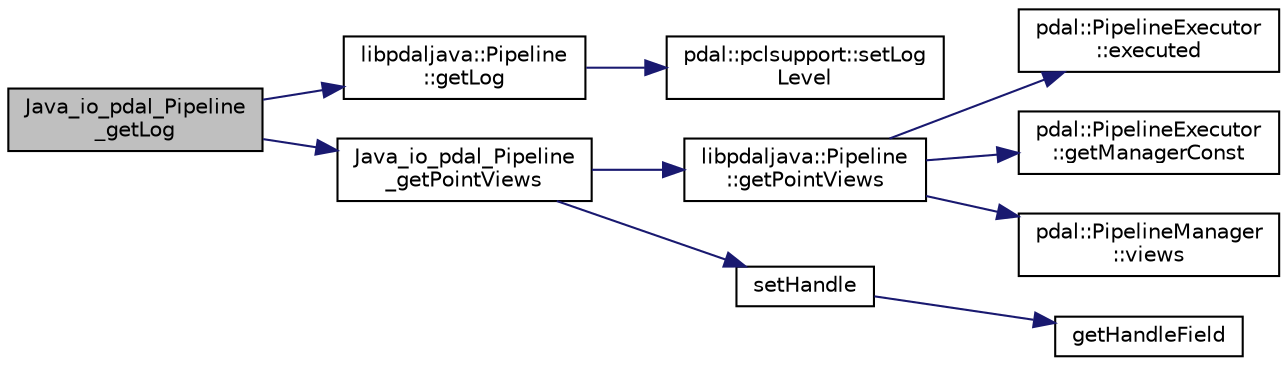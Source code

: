 digraph "Java_io_pdal_Pipeline_getLog"
{
  edge [fontname="Helvetica",fontsize="10",labelfontname="Helvetica",labelfontsize="10"];
  node [fontname="Helvetica",fontsize="10",shape=record];
  rankdir="LR";
  Node1 [label="Java_io_pdal_Pipeline\l_getLog",height=0.2,width=0.4,color="black", fillcolor="grey75", style="filled", fontcolor="black"];
  Node1 -> Node2 [color="midnightblue",fontsize="10",style="solid",fontname="Helvetica"];
  Node2 [label="libpdaljava::Pipeline\l::getLog",height=0.2,width=0.4,color="black", fillcolor="white", style="filled",URL="$classlibpdaljava_1_1Pipeline.html#af10c3641b7cbb4fea40b0f453fb45a29"];
  Node2 -> Node3 [color="midnightblue",fontsize="10",style="solid",fontname="Helvetica"];
  Node3 [label="pdal::pclsupport::setLog\lLevel",height=0.2,width=0.4,color="black", fillcolor="white", style="filled",URL="$namespacepdal_1_1pclsupport.html#a039ae3953bfd61cab329479309c3c8ed"];
  Node1 -> Node4 [color="midnightblue",fontsize="10",style="solid",fontname="Helvetica"];
  Node4 [label="Java_io_pdal_Pipeline\l_getPointViews",height=0.2,width=0.4,color="black", fillcolor="white", style="filled",URL="$io__pdal__Pipeline_8cpp.html#a6d1c246b35dfbc9b84fceb5f08761a6b"];
  Node4 -> Node5 [color="midnightblue",fontsize="10",style="solid",fontname="Helvetica"];
  Node5 [label="libpdaljava::Pipeline\l::getPointViews",height=0.2,width=0.4,color="black", fillcolor="white", style="filled",URL="$classlibpdaljava_1_1Pipeline.html#a4ac34d34f578b53893f21097860deaa6"];
  Node5 -> Node6 [color="midnightblue",fontsize="10",style="solid",fontname="Helvetica"];
  Node6 [label="pdal::PipelineExecutor\l::executed",height=0.2,width=0.4,color="black", fillcolor="white", style="filled",URL="$classpdal_1_1PipelineExecutor.html#a2b06756e02a52c7391de330de01520ce"];
  Node5 -> Node7 [color="midnightblue",fontsize="10",style="solid",fontname="Helvetica"];
  Node7 [label="pdal::PipelineExecutor\l::getManagerConst",height=0.2,width=0.4,color="black", fillcolor="white", style="filled",URL="$classpdal_1_1PipelineExecutor.html#a2d40af9872e5f672dccec303e87c6ddd"];
  Node5 -> Node8 [color="midnightblue",fontsize="10",style="solid",fontname="Helvetica"];
  Node8 [label="pdal::PipelineManager\l::views",height=0.2,width=0.4,color="black", fillcolor="white", style="filled",URL="$classpdal_1_1PipelineManager.html#a50cae2392ec1b66ae023083879020fbc"];
  Node4 -> Node9 [color="midnightblue",fontsize="10",style="solid",fontname="Helvetica"];
  Node9 [label="setHandle",height=0.2,width=0.4,color="black", fillcolor="white", style="filled",URL="$Accessors_8hpp.html#a0096ef2a758f9041ca6424e09c2df937"];
  Node9 -> Node10 [color="midnightblue",fontsize="10",style="solid",fontname="Helvetica"];
  Node10 [label="getHandleField",height=0.2,width=0.4,color="black", fillcolor="white", style="filled",URL="$Accessors_8hpp.html#abf11be145f9b6e8546356546c1f46d88"];
}
